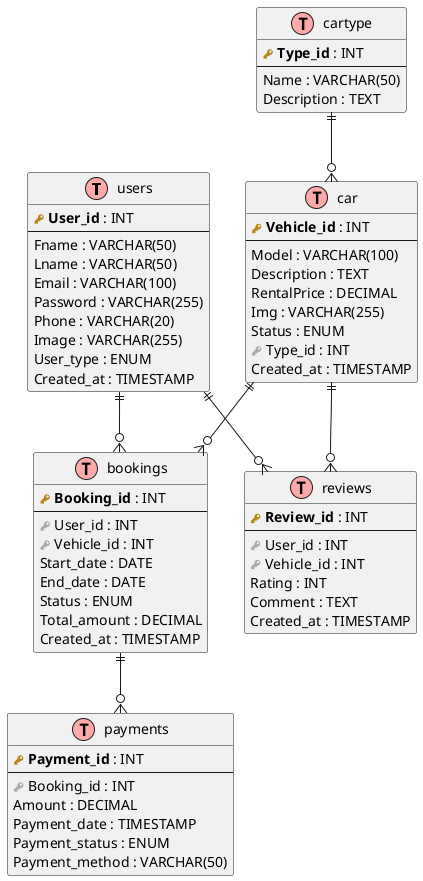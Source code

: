 @startuml CarRent ER Diagram

!define table(x) entity x << (T,#FFAAAA) >>
!define primary_key(x) <b><color:#b8861b><&key></color> x</b>
!define foreign_key(x) <color:#aaaaaa><&key></color> x

table(users) {
  primary_key(User_id) : INT
  --
  Fname : VARCHAR(50)
  Lname : VARCHAR(50)
  Email : VARCHAR(100)
  Password : VARCHAR(255)
  Phone : VARCHAR(20)
  Image : VARCHAR(255)
  User_type : ENUM
  Created_at : TIMESTAMP
}

table(car) {
  primary_key(Vehicle_id) : INT
  --
  Model : VARCHAR(100)
  Description : TEXT
  RentalPrice : DECIMAL
  Img : VARCHAR(255)
  Status : ENUM
  foreign_key(Type_id) : INT
  Created_at : TIMESTAMP
}

table(cartype) {
  primary_key(Type_id) : INT
  --
  Name : VARCHAR(50)
  Description : TEXT
}

table(bookings) {
  primary_key(Booking_id) : INT
  --
  foreign_key(User_id) : INT
  foreign_key(Vehicle_id) : INT
  Start_date : DATE
  End_date : DATE
  Status : ENUM
  Total_amount : DECIMAL
  Created_at : TIMESTAMP
}

table(payments) {
  primary_key(Payment_id) : INT
  --
  foreign_key(Booking_id) : INT
  Amount : DECIMAL
  Payment_date : TIMESTAMP
  Payment_status : ENUM
  Payment_method : VARCHAR(50)
}

table(reviews) {
  primary_key(Review_id) : INT
  --
  foreign_key(User_id) : INT
  foreign_key(Vehicle_id) : INT
  Rating : INT
  Comment : TEXT
  Created_at : TIMESTAMP
}

users ||--o{ bookings
users ||--o{ reviews
car ||--o{ bookings
car ||--o{ reviews
cartype ||--o{ car
bookings ||--o{ payments

@enduml
